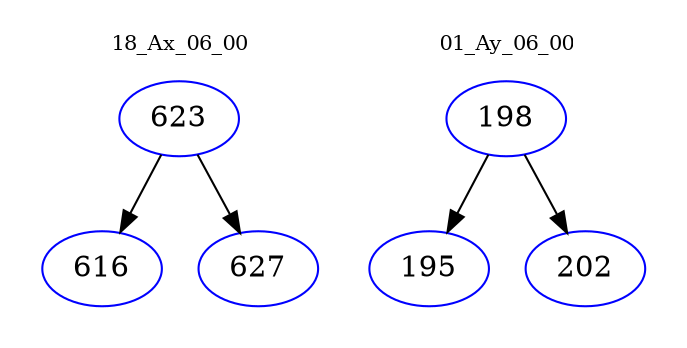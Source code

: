 digraph{
subgraph cluster_0 {
color = white
label = "18_Ax_06_00";
fontsize=10;
T0_623 [label="623", color="blue"]
T0_623 -> T0_616 [color="black"]
T0_616 [label="616", color="blue"]
T0_623 -> T0_627 [color="black"]
T0_627 [label="627", color="blue"]
}
subgraph cluster_1 {
color = white
label = "01_Ay_06_00";
fontsize=10;
T1_198 [label="198", color="blue"]
T1_198 -> T1_195 [color="black"]
T1_195 [label="195", color="blue"]
T1_198 -> T1_202 [color="black"]
T1_202 [label="202", color="blue"]
}
}
